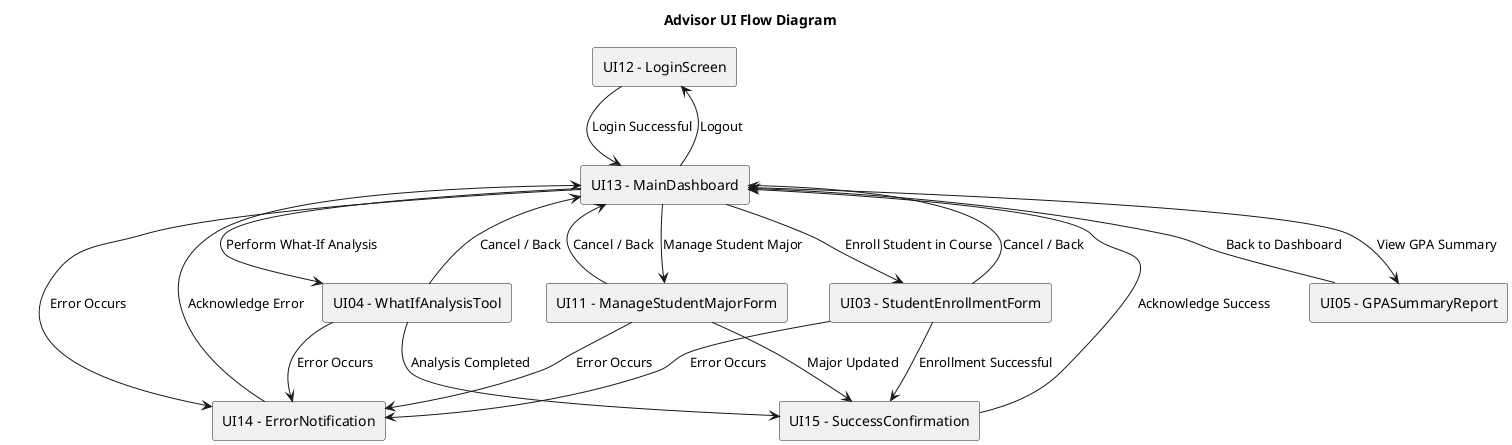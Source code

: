 @startuml AdvisorUIFlow
title Advisor UI Flow Diagram

rectangle "UI12 - LoginScreen" as UI12
rectangle "UI13 - MainDashboard" as UI13
rectangle "UI03 - StudentEnrollmentForm" as UI03
rectangle "UI04 - WhatIfAnalysisTool" as UI04
rectangle "UI05 - GPASummaryReport" as UI05
rectangle "UI11 - ManageStudentMajorForm" as UI11
rectangle "UI14 - ErrorNotification" as UI14
rectangle "UI15 - SuccessConfirmation" as UI15

UI12 --> UI13 : "Login Successful"
UI13 --> UI03 : "Enroll Student in Course"
UI13 --> UI04 : "Perform What-If Analysis"
UI13 --> UI05 : "View GPA Summary"
UI13 --> UI11 : "Manage Student Major"
UI13 --> UI12 : "Logout"
UI13 --> UI14 : "Error Occurs"

UI03 --> UI15 : "Enrollment Successful"
UI03 --> UI14 : "Error Occurs"
UI03 --> UI13 : "Cancel / Back"

UI04 --> UI15 : "Analysis Completed"
UI04 --> UI14 : "Error Occurs"
UI04 --> UI13 : "Cancel / Back"

UI05 --> UI13 : "Back to Dashboard"

UI11 --> UI15 : "Major Updated"
UI11 --> UI14 : "Error Occurs"
UI11 --> UI13 : "Cancel / Back"

UI14 --> UI13 : "Acknowledge Error"
UI15 --> UI13 : "Acknowledge Success"

@enduml
